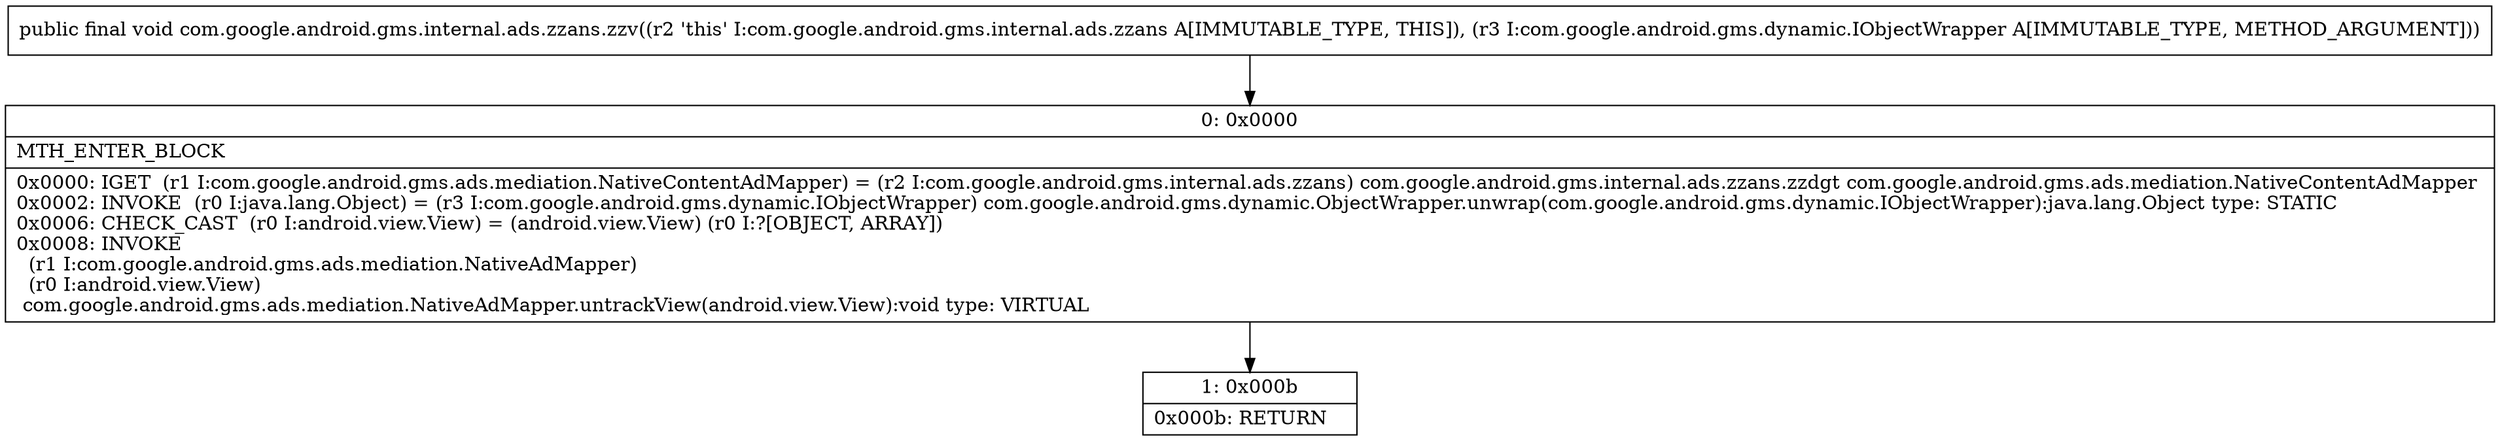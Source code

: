 digraph "CFG forcom.google.android.gms.internal.ads.zzans.zzv(Lcom\/google\/android\/gms\/dynamic\/IObjectWrapper;)V" {
Node_0 [shape=record,label="{0\:\ 0x0000|MTH_ENTER_BLOCK\l|0x0000: IGET  (r1 I:com.google.android.gms.ads.mediation.NativeContentAdMapper) = (r2 I:com.google.android.gms.internal.ads.zzans) com.google.android.gms.internal.ads.zzans.zzdgt com.google.android.gms.ads.mediation.NativeContentAdMapper \l0x0002: INVOKE  (r0 I:java.lang.Object) = (r3 I:com.google.android.gms.dynamic.IObjectWrapper) com.google.android.gms.dynamic.ObjectWrapper.unwrap(com.google.android.gms.dynamic.IObjectWrapper):java.lang.Object type: STATIC \l0x0006: CHECK_CAST  (r0 I:android.view.View) = (android.view.View) (r0 I:?[OBJECT, ARRAY]) \l0x0008: INVOKE  \l  (r1 I:com.google.android.gms.ads.mediation.NativeAdMapper)\l  (r0 I:android.view.View)\l com.google.android.gms.ads.mediation.NativeAdMapper.untrackView(android.view.View):void type: VIRTUAL \l}"];
Node_1 [shape=record,label="{1\:\ 0x000b|0x000b: RETURN   \l}"];
MethodNode[shape=record,label="{public final void com.google.android.gms.internal.ads.zzans.zzv((r2 'this' I:com.google.android.gms.internal.ads.zzans A[IMMUTABLE_TYPE, THIS]), (r3 I:com.google.android.gms.dynamic.IObjectWrapper A[IMMUTABLE_TYPE, METHOD_ARGUMENT])) }"];
MethodNode -> Node_0;
Node_0 -> Node_1;
}

